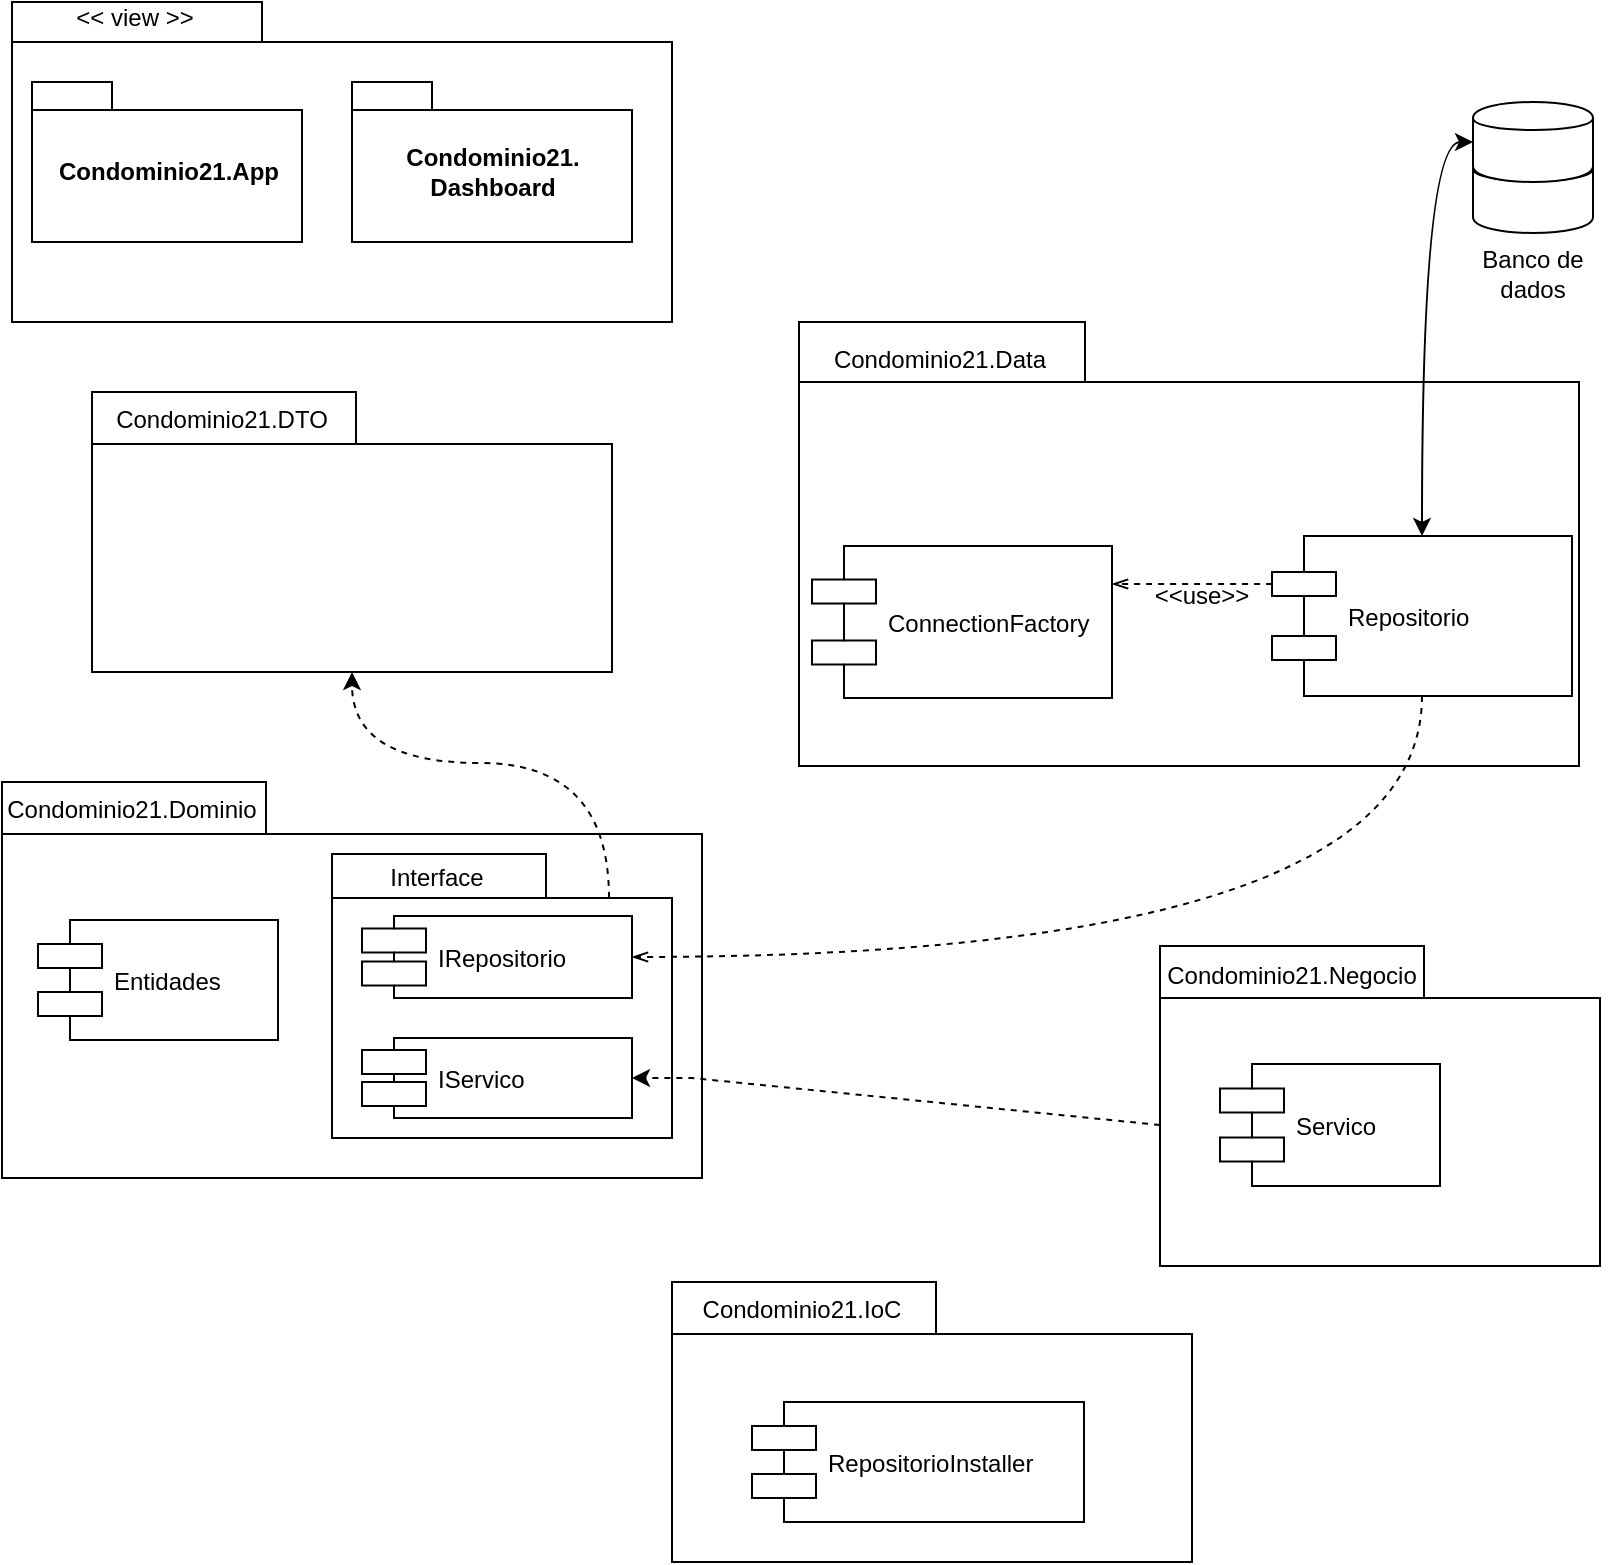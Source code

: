<mxfile version="10.6.7" type="github"><diagram id="oZFfvPC_NN_AixId0Qj1" name="Pg-2"><mxGraphModel dx="232" dy="121" grid="1" gridSize="10" guides="1" tooltips="1" connect="1" arrows="1" fold="1" page="1" pageScale="1" pageWidth="1169" pageHeight="827" math="0" shadow="0"><root><mxCell id="TxK-Lm9kQAPrRm7trtpS-0"/><mxCell id="TxK-Lm9kQAPrRm7trtpS-1" parent="TxK-Lm9kQAPrRm7trtpS-0"/><mxCell id="TxK-Lm9kQAPrRm7trtpS-30" value="" style="group" parent="TxK-Lm9kQAPrRm7trtpS-1" vertex="1" connectable="0"><mxGeometry x="15" y="410" width="350" height="198" as="geometry"/></mxCell><mxCell id="9uEE6YV0YVW5XEcbVLBK-0" value="" style="group" vertex="1" connectable="0" parent="TxK-Lm9kQAPrRm7trtpS-30"><mxGeometry width="350" height="198" as="geometry"/></mxCell><mxCell id="TxK-Lm9kQAPrRm7trtpS-20" value="" style="shape=folder;fontStyle=1;spacingTop=10;tabWidth=132;tabHeight=26;tabPosition=left;html=1;" parent="9uEE6YV0YVW5XEcbVLBK-0" vertex="1"><mxGeometry width="350" height="198" as="geometry"/></mxCell><mxCell id="TxK-Lm9kQAPrRm7trtpS-22" value="Condominio21.Dominio" style="text;html=1;strokeColor=none;fillColor=none;align=center;verticalAlign=middle;whiteSpace=wrap;rounded=0;" parent="9uEE6YV0YVW5XEcbVLBK-0" vertex="1"><mxGeometry width="130" height="28" as="geometry"/></mxCell><mxCell id="TxK-Lm9kQAPrRm7trtpS-4" value="" style="group" parent="TxK-Lm9kQAPrRm7trtpS-1" vertex="1" connectable="0"><mxGeometry x="20" y="20" width="380" height="220" as="geometry"/></mxCell><mxCell id="TxK-Lm9kQAPrRm7trtpS-2" value="&lt;br&gt;&lt;br&gt;" style="shape=folder;fontStyle=1;spacingTop=10;tabWidth=125;tabHeight=20;tabPosition=left;html=1;" parent="TxK-Lm9kQAPrRm7trtpS-4" vertex="1"><mxGeometry width="330" height="160" as="geometry"/></mxCell><mxCell id="TxK-Lm9kQAPrRm7trtpS-3" value="&amp;lt;&amp;lt; view &amp;gt;&amp;gt;" style="text;html=1;strokeColor=none;fillColor=none;align=center;verticalAlign=middle;whiteSpace=wrap;rounded=0;" parent="TxK-Lm9kQAPrRm7trtpS-4" vertex="1"><mxGeometry width="123.429" height="16.296" as="geometry"/></mxCell><mxCell id="TxK-Lm9kQAPrRm7trtpS-5" value="Condominio21.App" style="shape=folder;fontStyle=1;spacingTop=10;tabWidth=40;tabHeight=14;tabPosition=left;html=1;" parent="TxK-Lm9kQAPrRm7trtpS-4" vertex="1"><mxGeometry x="10" y="40" width="135" height="80" as="geometry"/></mxCell><mxCell id="TxK-Lm9kQAPrRm7trtpS-6" value="Condominio21.&lt;br&gt;Dashboard" style="shape=folder;fontStyle=1;spacingTop=10;tabWidth=40;tabHeight=14;tabPosition=left;html=1;" parent="TxK-Lm9kQAPrRm7trtpS-4" vertex="1"><mxGeometry x="170" y="40" width="140" height="80" as="geometry"/></mxCell><mxCell id="TxK-Lm9kQAPrRm7trtpS-7" value="" style="shape=folder;fontStyle=1;spacingTop=10;tabWidth=143;tabHeight=30;tabPosition=left;html=1;" parent="TxK-Lm9kQAPrRm7trtpS-1" vertex="1"><mxGeometry x="413.5" y="180" width="390" height="222" as="geometry"/></mxCell><mxCell id="TxK-Lm9kQAPrRm7trtpS-8" value="Condominio21.Data" style="text;html=1;strokeColor=none;fillColor=none;align=center;verticalAlign=middle;whiteSpace=wrap;rounded=0;" parent="TxK-Lm9kQAPrRm7trtpS-1" vertex="1"><mxGeometry x="413.5" y="183" width="140" height="32" as="geometry"/></mxCell><mxCell id="TxK-Lm9kQAPrRm7trtpS-9" value="ConnectionFactory" style="shape=component;align=left;spacingLeft=36;" parent="TxK-Lm9kQAPrRm7trtpS-1" vertex="1"><mxGeometry x="420" y="292" width="150" height="76" as="geometry"/></mxCell><mxCell id="TxK-Lm9kQAPrRm7trtpS-16" style="edgeStyle=orthogonalEdgeStyle;curved=1;rounded=0;orthogonalLoop=1;jettySize=auto;html=1;startArrow=none;startFill=0;exitX=0;exitY=0.3;exitDx=0;exitDy=0;entryX=1;entryY=0.25;entryDx=0;entryDy=0;dashed=1;endArrow=openThin;endFill=0;" parent="TxK-Lm9kQAPrRm7trtpS-1" source="TxK-Lm9kQAPrRm7trtpS-10" target="TxK-Lm9kQAPrRm7trtpS-9" edge="1"><mxGeometry relative="1" as="geometry"/></mxCell><mxCell id="TxK-Lm9kQAPrRm7trtpS-10" value="Repositorio" style="shape=component;align=left;spacingLeft=36;" parent="TxK-Lm9kQAPrRm7trtpS-1" vertex="1"><mxGeometry x="650" y="287" width="150" height="80" as="geometry"/></mxCell><mxCell id="TxK-Lm9kQAPrRm7trtpS-14" value="" style="group" parent="TxK-Lm9kQAPrRm7trtpS-1" vertex="1" connectable="0"><mxGeometry x="740" y="70" width="81" height="95.5" as="geometry"/></mxCell><mxCell id="TxK-Lm9kQAPrRm7trtpS-11" value="" style="shape=cylinder;whiteSpace=wrap;html=1;boundedLbl=1;backgroundOutline=1;" parent="TxK-Lm9kQAPrRm7trtpS-14" vertex="1"><mxGeometry x="10.5" y="25.5" width="60" height="40" as="geometry"/></mxCell><mxCell id="TxK-Lm9kQAPrRm7trtpS-12" value="" style="shape=cylinder;whiteSpace=wrap;html=1;boundedLbl=1;backgroundOutline=1;" parent="TxK-Lm9kQAPrRm7trtpS-14" vertex="1"><mxGeometry x="10.5" width="60" height="40" as="geometry"/></mxCell><mxCell id="TxK-Lm9kQAPrRm7trtpS-13" value="Banco de dados" style="text;html=1;strokeColor=none;fillColor=none;align=center;verticalAlign=middle;whiteSpace=wrap;rounded=0;" parent="TxK-Lm9kQAPrRm7trtpS-14" vertex="1"><mxGeometry y="75.5" width="81" height="20" as="geometry"/></mxCell><mxCell id="TxK-Lm9kQAPrRm7trtpS-15" style="rounded=0;orthogonalLoop=1;jettySize=auto;html=1;exitX=0;exitY=0.5;exitDx=0;exitDy=0;startArrow=classic;startFill=1;edgeStyle=orthogonalEdgeStyle;curved=1;" parent="TxK-Lm9kQAPrRm7trtpS-1" source="TxK-Lm9kQAPrRm7trtpS-12" target="TxK-Lm9kQAPrRm7trtpS-10" edge="1"><mxGeometry relative="1" as="geometry"/></mxCell><mxCell id="TxK-Lm9kQAPrRm7trtpS-17" value="&amp;lt;&amp;lt;use&amp;gt;&amp;gt;" style="text;html=1;strokeColor=none;fillColor=none;align=center;verticalAlign=middle;whiteSpace=wrap;rounded=0;" parent="TxK-Lm9kQAPrRm7trtpS-1" vertex="1"><mxGeometry x="595" y="307" width="40" height="20" as="geometry"/></mxCell><mxCell id="TxK-Lm9kQAPrRm7trtpS-23" value="Entidades" style="shape=component;align=left;spacingLeft=36;" parent="TxK-Lm9kQAPrRm7trtpS-1" vertex="1"><mxGeometry x="33" y="479" width="120" height="60" as="geometry"/></mxCell><mxCell id="TxK-Lm9kQAPrRm7trtpS-29" value="" style="group" parent="TxK-Lm9kQAPrRm7trtpS-1" vertex="1" connectable="0"><mxGeometry x="180" y="446" width="170" height="142" as="geometry"/></mxCell><mxCell id="TxK-Lm9kQAPrRm7trtpS-24" value="" style="shape=folder;fontStyle=1;spacingTop=10;tabWidth=107;tabHeight=22;tabPosition=left;html=1;fontFamily=Helvetica;fontSize=12;fontColor=#000000;align=left;strokeColor=#000000;fillColor=#ffffff;" parent="TxK-Lm9kQAPrRm7trtpS-29" vertex="1"><mxGeometry width="170" height="142" as="geometry"/></mxCell><mxCell id="TxK-Lm9kQAPrRm7trtpS-25" value="IRepositorio" style="shape=component;align=left;spacingLeft=36;" parent="TxK-Lm9kQAPrRm7trtpS-29" vertex="1"><mxGeometry x="15" y="31" width="135" height="41" as="geometry"/></mxCell><mxCell id="TxK-Lm9kQAPrRm7trtpS-27" value="IServico" style="shape=component;align=left;spacingLeft=36;" parent="TxK-Lm9kQAPrRm7trtpS-29" vertex="1"><mxGeometry x="15" y="92" width="135" height="40" as="geometry"/></mxCell><mxCell id="TxK-Lm9kQAPrRm7trtpS-28" value="Interface" style="text;html=1;strokeColor=none;fillColor=none;align=center;verticalAlign=middle;whiteSpace=wrap;rounded=0;" parent="TxK-Lm9kQAPrRm7trtpS-29" vertex="1"><mxGeometry x="5" y="2" width="95" height="20" as="geometry"/></mxCell><mxCell id="TxK-Lm9kQAPrRm7trtpS-31" style="edgeStyle=orthogonalEdgeStyle;curved=1;rounded=0;orthogonalLoop=1;jettySize=auto;html=1;entryX=1;entryY=0.5;entryDx=0;entryDy=0;dashed=1;startArrow=none;startFill=0;endArrow=openThin;endFill=0;exitX=0.5;exitY=1;exitDx=0;exitDy=0;" parent="TxK-Lm9kQAPrRm7trtpS-1" source="TxK-Lm9kQAPrRm7trtpS-10" target="TxK-Lm9kQAPrRm7trtpS-25" edge="1"><mxGeometry relative="1" as="geometry"/></mxCell><mxCell id="9uEE6YV0YVW5XEcbVLBK-6" style="edgeStyle=entityRelationEdgeStyle;rounded=0;orthogonalLoop=1;jettySize=auto;html=1;dashed=1;" edge="1" parent="TxK-Lm9kQAPrRm7trtpS-1" source="9uEE6YV0YVW5XEcbVLBK-4" target="TxK-Lm9kQAPrRm7trtpS-27"><mxGeometry relative="1" as="geometry"/></mxCell><mxCell id="9uEE6YV0YVW5XEcbVLBK-7" value="" style="group" vertex="1" connectable="0" parent="TxK-Lm9kQAPrRm7trtpS-1"><mxGeometry x="594" y="492" width="227" height="192" as="geometry"/></mxCell><mxCell id="9uEE6YV0YVW5XEcbVLBK-1" value="" style="group" vertex="1" connectable="0" parent="9uEE6YV0YVW5XEcbVLBK-7"><mxGeometry width="227" height="192" as="geometry"/></mxCell><mxCell id="9uEE6YV0YVW5XEcbVLBK-2" value="" style="shape=folder;fontStyle=1;spacingTop=10;tabWidth=132;tabHeight=26;tabPosition=left;html=1;" vertex="1" parent="9uEE6YV0YVW5XEcbVLBK-1"><mxGeometry width="220" height="160" as="geometry"/></mxCell><mxCell id="9uEE6YV0YVW5XEcbVLBK-3" value="Condominio21.Negocio" style="text;html=1;strokeColor=none;fillColor=none;align=center;verticalAlign=middle;whiteSpace=wrap;rounded=0;" vertex="1" parent="9uEE6YV0YVW5XEcbVLBK-1"><mxGeometry x="24" y="1" width="84.314" height="27.152" as="geometry"/></mxCell><mxCell id="9uEE6YV0YVW5XEcbVLBK-4" value="Servico" style="shape=component;align=left;spacingLeft=36;" vertex="1" parent="9uEE6YV0YVW5XEcbVLBK-1"><mxGeometry x="30" y="59" width="110" height="61" as="geometry"/></mxCell><mxCell id="9uEE6YV0YVW5XEcbVLBK-17" value="" style="group" vertex="1" connectable="0" parent="TxK-Lm9kQAPrRm7trtpS-1"><mxGeometry x="350" y="660" width="260" height="140" as="geometry"/></mxCell><mxCell id="9uEE6YV0YVW5XEcbVLBK-14" value="" style="shape=folder;fontStyle=1;spacingTop=10;tabWidth=132;tabHeight=26;tabPosition=left;html=1;" vertex="1" parent="9uEE6YV0YVW5XEcbVLBK-17"><mxGeometry width="260" height="140" as="geometry"/></mxCell><mxCell id="9uEE6YV0YVW5XEcbVLBK-15" value="Condominio21.IoC" style="text;html=1;strokeColor=none;fillColor=none;align=center;verticalAlign=middle;whiteSpace=wrap;rounded=0;" vertex="1" parent="9uEE6YV0YVW5XEcbVLBK-17"><mxGeometry width="130" height="28" as="geometry"/></mxCell><mxCell id="9uEE6YV0YVW5XEcbVLBK-16" value="RepositorioInstaller" style="shape=component;align=left;spacingLeft=36;" vertex="1" parent="9uEE6YV0YVW5XEcbVLBK-17"><mxGeometry x="40" y="60" width="166" height="60" as="geometry"/></mxCell><mxCell id="9uEE6YV0YVW5XEcbVLBK-18" value="" style="group" vertex="1" connectable="0" parent="TxK-Lm9kQAPrRm7trtpS-1"><mxGeometry x="60" y="215" width="260" height="140" as="geometry"/></mxCell><mxCell id="9uEE6YV0YVW5XEcbVLBK-11" value="" style="shape=folder;fontStyle=1;spacingTop=10;tabWidth=132;tabHeight=26;tabPosition=left;html=1;" vertex="1" parent="9uEE6YV0YVW5XEcbVLBK-18"><mxGeometry width="260" height="140" as="geometry"/></mxCell><mxCell id="9uEE6YV0YVW5XEcbVLBK-12" value="Condominio21.DTO" style="text;html=1;strokeColor=none;fillColor=none;align=center;verticalAlign=middle;whiteSpace=wrap;rounded=0;" vertex="1" parent="9uEE6YV0YVW5XEcbVLBK-18"><mxGeometry width="130" height="28" as="geometry"/></mxCell><mxCell id="9uEE6YV0YVW5XEcbVLBK-19" style="edgeStyle=orthogonalEdgeStyle;rounded=0;orthogonalLoop=1;jettySize=auto;html=1;dashed=1;exitX=0;exitY=0;exitDx=138.5;exitDy=22;exitPerimeter=0;curved=1;" edge="1" parent="TxK-Lm9kQAPrRm7trtpS-1" source="TxK-Lm9kQAPrRm7trtpS-24" target="9uEE6YV0YVW5XEcbVLBK-11"><mxGeometry relative="1" as="geometry"/></mxCell></root></mxGraphModel></diagram></mxfile>